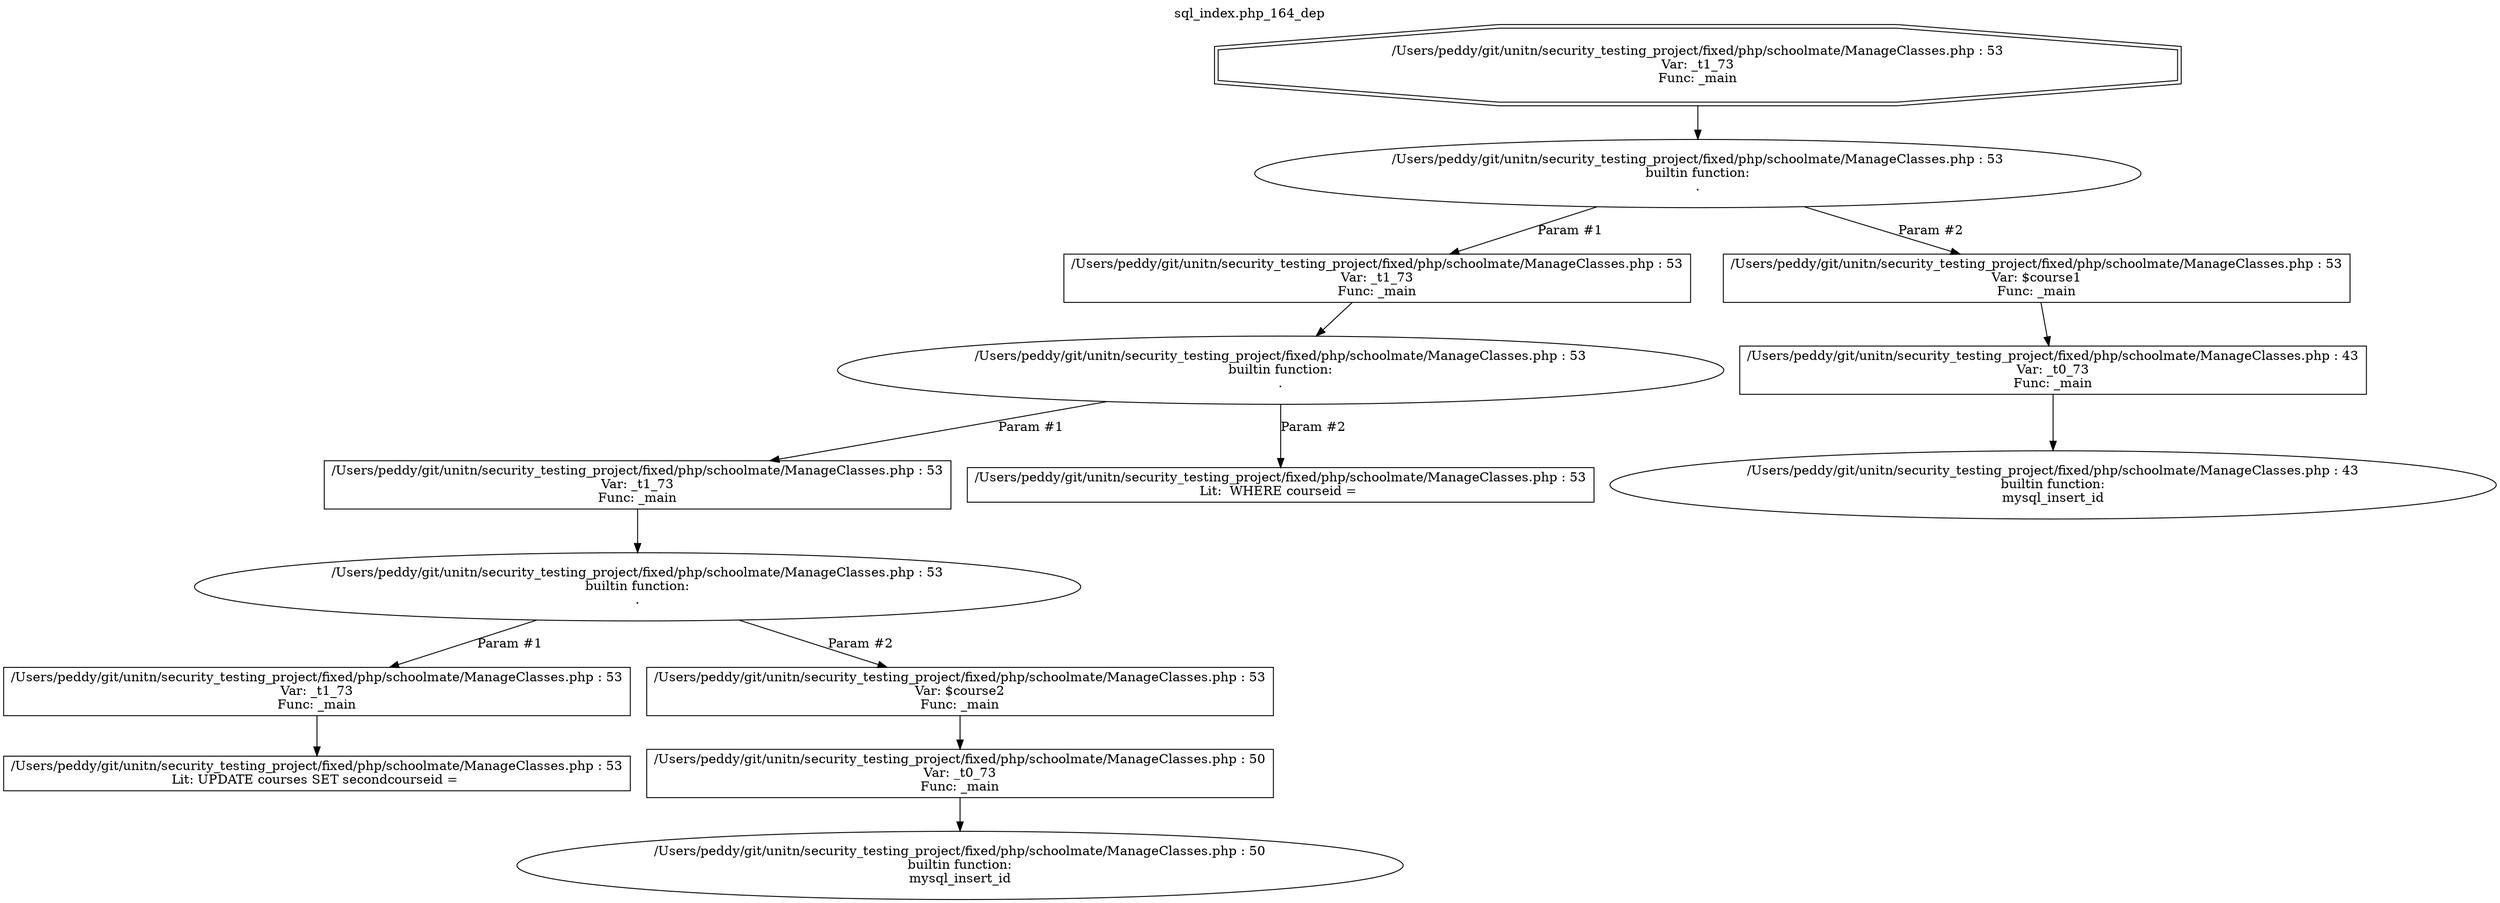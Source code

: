 digraph cfg {
  label="sql_index.php_164_dep";
  labelloc=t;
  n1 [shape=doubleoctagon, label="/Users/peddy/git/unitn/security_testing_project/fixed/php/schoolmate/ManageClasses.php : 53\nVar: _t1_73\nFunc: _main\n"];
  n2 [shape=ellipse, label="/Users/peddy/git/unitn/security_testing_project/fixed/php/schoolmate/ManageClasses.php : 53\nbuiltin function:\n.\n"];
  n3 [shape=box, label="/Users/peddy/git/unitn/security_testing_project/fixed/php/schoolmate/ManageClasses.php : 53\nVar: _t1_73\nFunc: _main\n"];
  n4 [shape=ellipse, label="/Users/peddy/git/unitn/security_testing_project/fixed/php/schoolmate/ManageClasses.php : 53\nbuiltin function:\n.\n"];
  n5 [shape=box, label="/Users/peddy/git/unitn/security_testing_project/fixed/php/schoolmate/ManageClasses.php : 53\nVar: _t1_73\nFunc: _main\n"];
  n6 [shape=ellipse, label="/Users/peddy/git/unitn/security_testing_project/fixed/php/schoolmate/ManageClasses.php : 53\nbuiltin function:\n.\n"];
  n7 [shape=box, label="/Users/peddy/git/unitn/security_testing_project/fixed/php/schoolmate/ManageClasses.php : 53\nVar: _t1_73\nFunc: _main\n"];
  n8 [shape=box, label="/Users/peddy/git/unitn/security_testing_project/fixed/php/schoolmate/ManageClasses.php : 53\nLit: UPDATE courses SET secondcourseid = \n"];
  n9 [shape=box, label="/Users/peddy/git/unitn/security_testing_project/fixed/php/schoolmate/ManageClasses.php : 53\nVar: $course2\nFunc: _main\n"];
  n10 [shape=box, label="/Users/peddy/git/unitn/security_testing_project/fixed/php/schoolmate/ManageClasses.php : 50\nVar: _t0_73\nFunc: _main\n"];
  n11 [shape=ellipse, label="/Users/peddy/git/unitn/security_testing_project/fixed/php/schoolmate/ManageClasses.php : 50\nbuiltin function:\nmysql_insert_id\n"];
  n12 [shape=box, label="/Users/peddy/git/unitn/security_testing_project/fixed/php/schoolmate/ManageClasses.php : 53\nLit:  WHERE courseid = \n"];
  n13 [shape=box, label="/Users/peddy/git/unitn/security_testing_project/fixed/php/schoolmate/ManageClasses.php : 53\nVar: $course1\nFunc: _main\n"];
  n14 [shape=box, label="/Users/peddy/git/unitn/security_testing_project/fixed/php/schoolmate/ManageClasses.php : 43\nVar: _t0_73\nFunc: _main\n"];
  n15 [shape=ellipse, label="/Users/peddy/git/unitn/security_testing_project/fixed/php/schoolmate/ManageClasses.php : 43\nbuiltin function:\nmysql_insert_id\n"];
  n1 -> n2;
  n3 -> n4;
  n5 -> n6;
  n7 -> n8;
  n6 -> n7[label="Param #1"];
  n6 -> n9[label="Param #2"];
  n10 -> n11;
  n9 -> n10;
  n4 -> n5[label="Param #1"];
  n4 -> n12[label="Param #2"];
  n2 -> n3[label="Param #1"];
  n2 -> n13[label="Param #2"];
  n14 -> n15;
  n13 -> n14;
}
